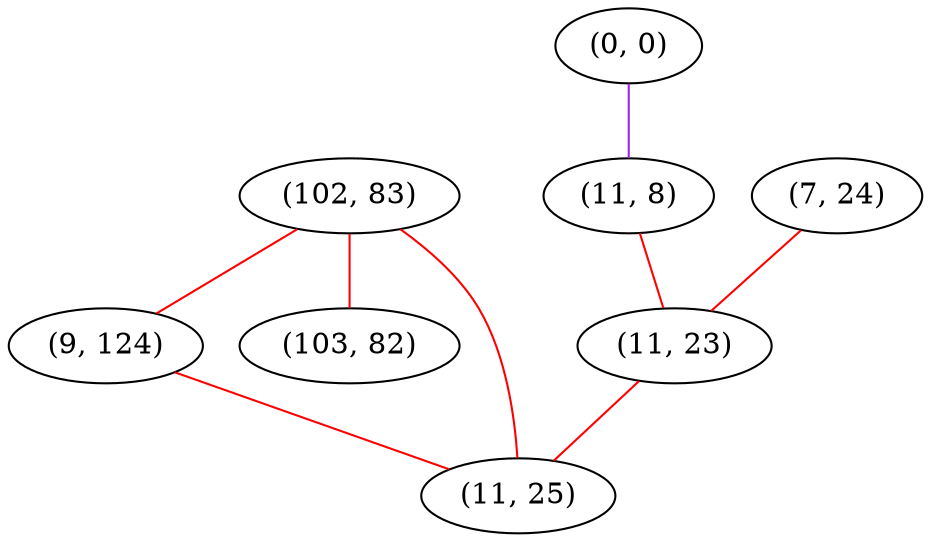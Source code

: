 graph "" {
"(102, 83)";
"(0, 0)";
"(11, 8)";
"(7, 24)";
"(9, 124)";
"(11, 23)";
"(103, 82)";
"(11, 25)";
"(102, 83)" -- "(11, 25)"  [color=red, key=0, weight=1];
"(102, 83)" -- "(103, 82)"  [color=red, key=0, weight=1];
"(102, 83)" -- "(9, 124)"  [color=red, key=0, weight=1];
"(0, 0)" -- "(11, 8)"  [color=purple, key=0, weight=4];
"(11, 8)" -- "(11, 23)"  [color=red, key=0, weight=1];
"(7, 24)" -- "(11, 23)"  [color=red, key=0, weight=1];
"(9, 124)" -- "(11, 25)"  [color=red, key=0, weight=1];
"(11, 23)" -- "(11, 25)"  [color=red, key=0, weight=1];
}
